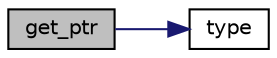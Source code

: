 digraph "get_ptr"
{
 // LATEX_PDF_SIZE
  edge [fontname="Helvetica",fontsize="10",labelfontname="Helvetica",labelfontsize="10"];
  node [fontname="Helvetica",fontsize="10",shape=record];
  rankdir="LR";
  Node1 [label="get_ptr",height=0.2,width=0.4,color="black", fillcolor="grey75", style="filled", fontcolor="black",tooltip="get a pointer value (implicit)"];
  Node1 -> Node2 [color="midnightblue",fontsize="10",style="solid",fontname="Helvetica"];
  Node2 [label="type",height=0.2,width=0.4,color="black", fillcolor="white", style="filled",URL="$classnlohmann_1_1basic__json.html#adb8999aa40f92f1a176d8b43dc0ab25b",tooltip="return the type of the JSON value (explicit)"];
}
